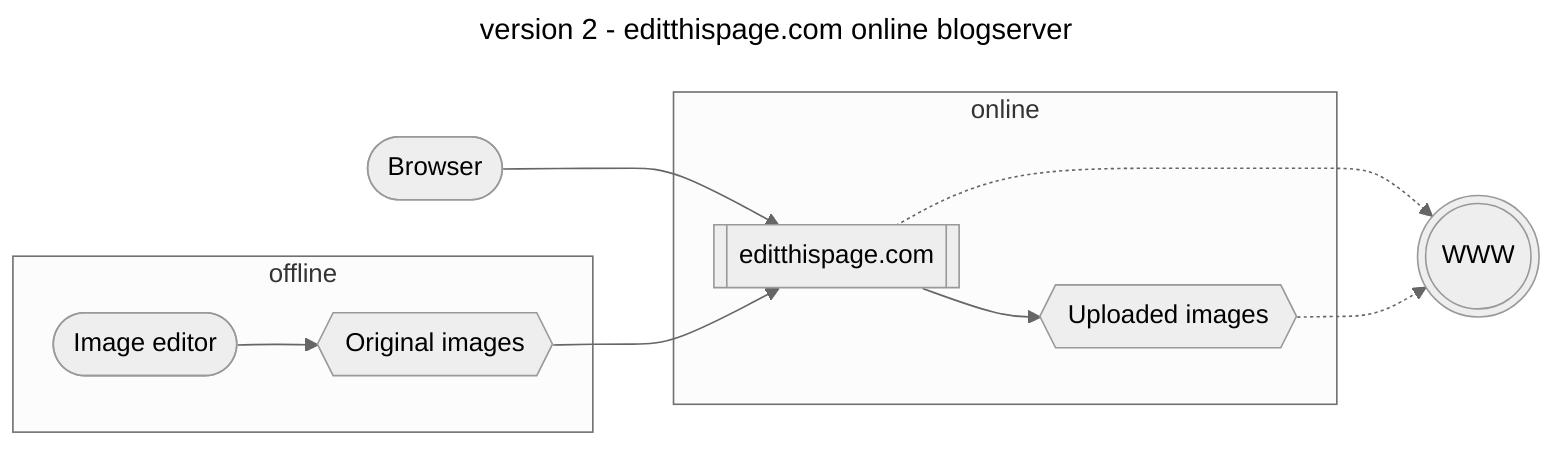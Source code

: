 ---
title: version 2 - editthispage.com online blogserver
---

%%{ init: {'theme': 'neutral'} }%%
graph LR

subgraph offline
    gimp([Image editor])
    source{{Original images}}
end

subgraph online
    images{{Uploaded images}}
    editor[[editthispage.com]]
end

editor --> images

adminbrowser([Browser]) --> editor
source{{Original images}} --> editor

editor -.-> browser(((WWW)))
images -.-> browser
gimp --> source